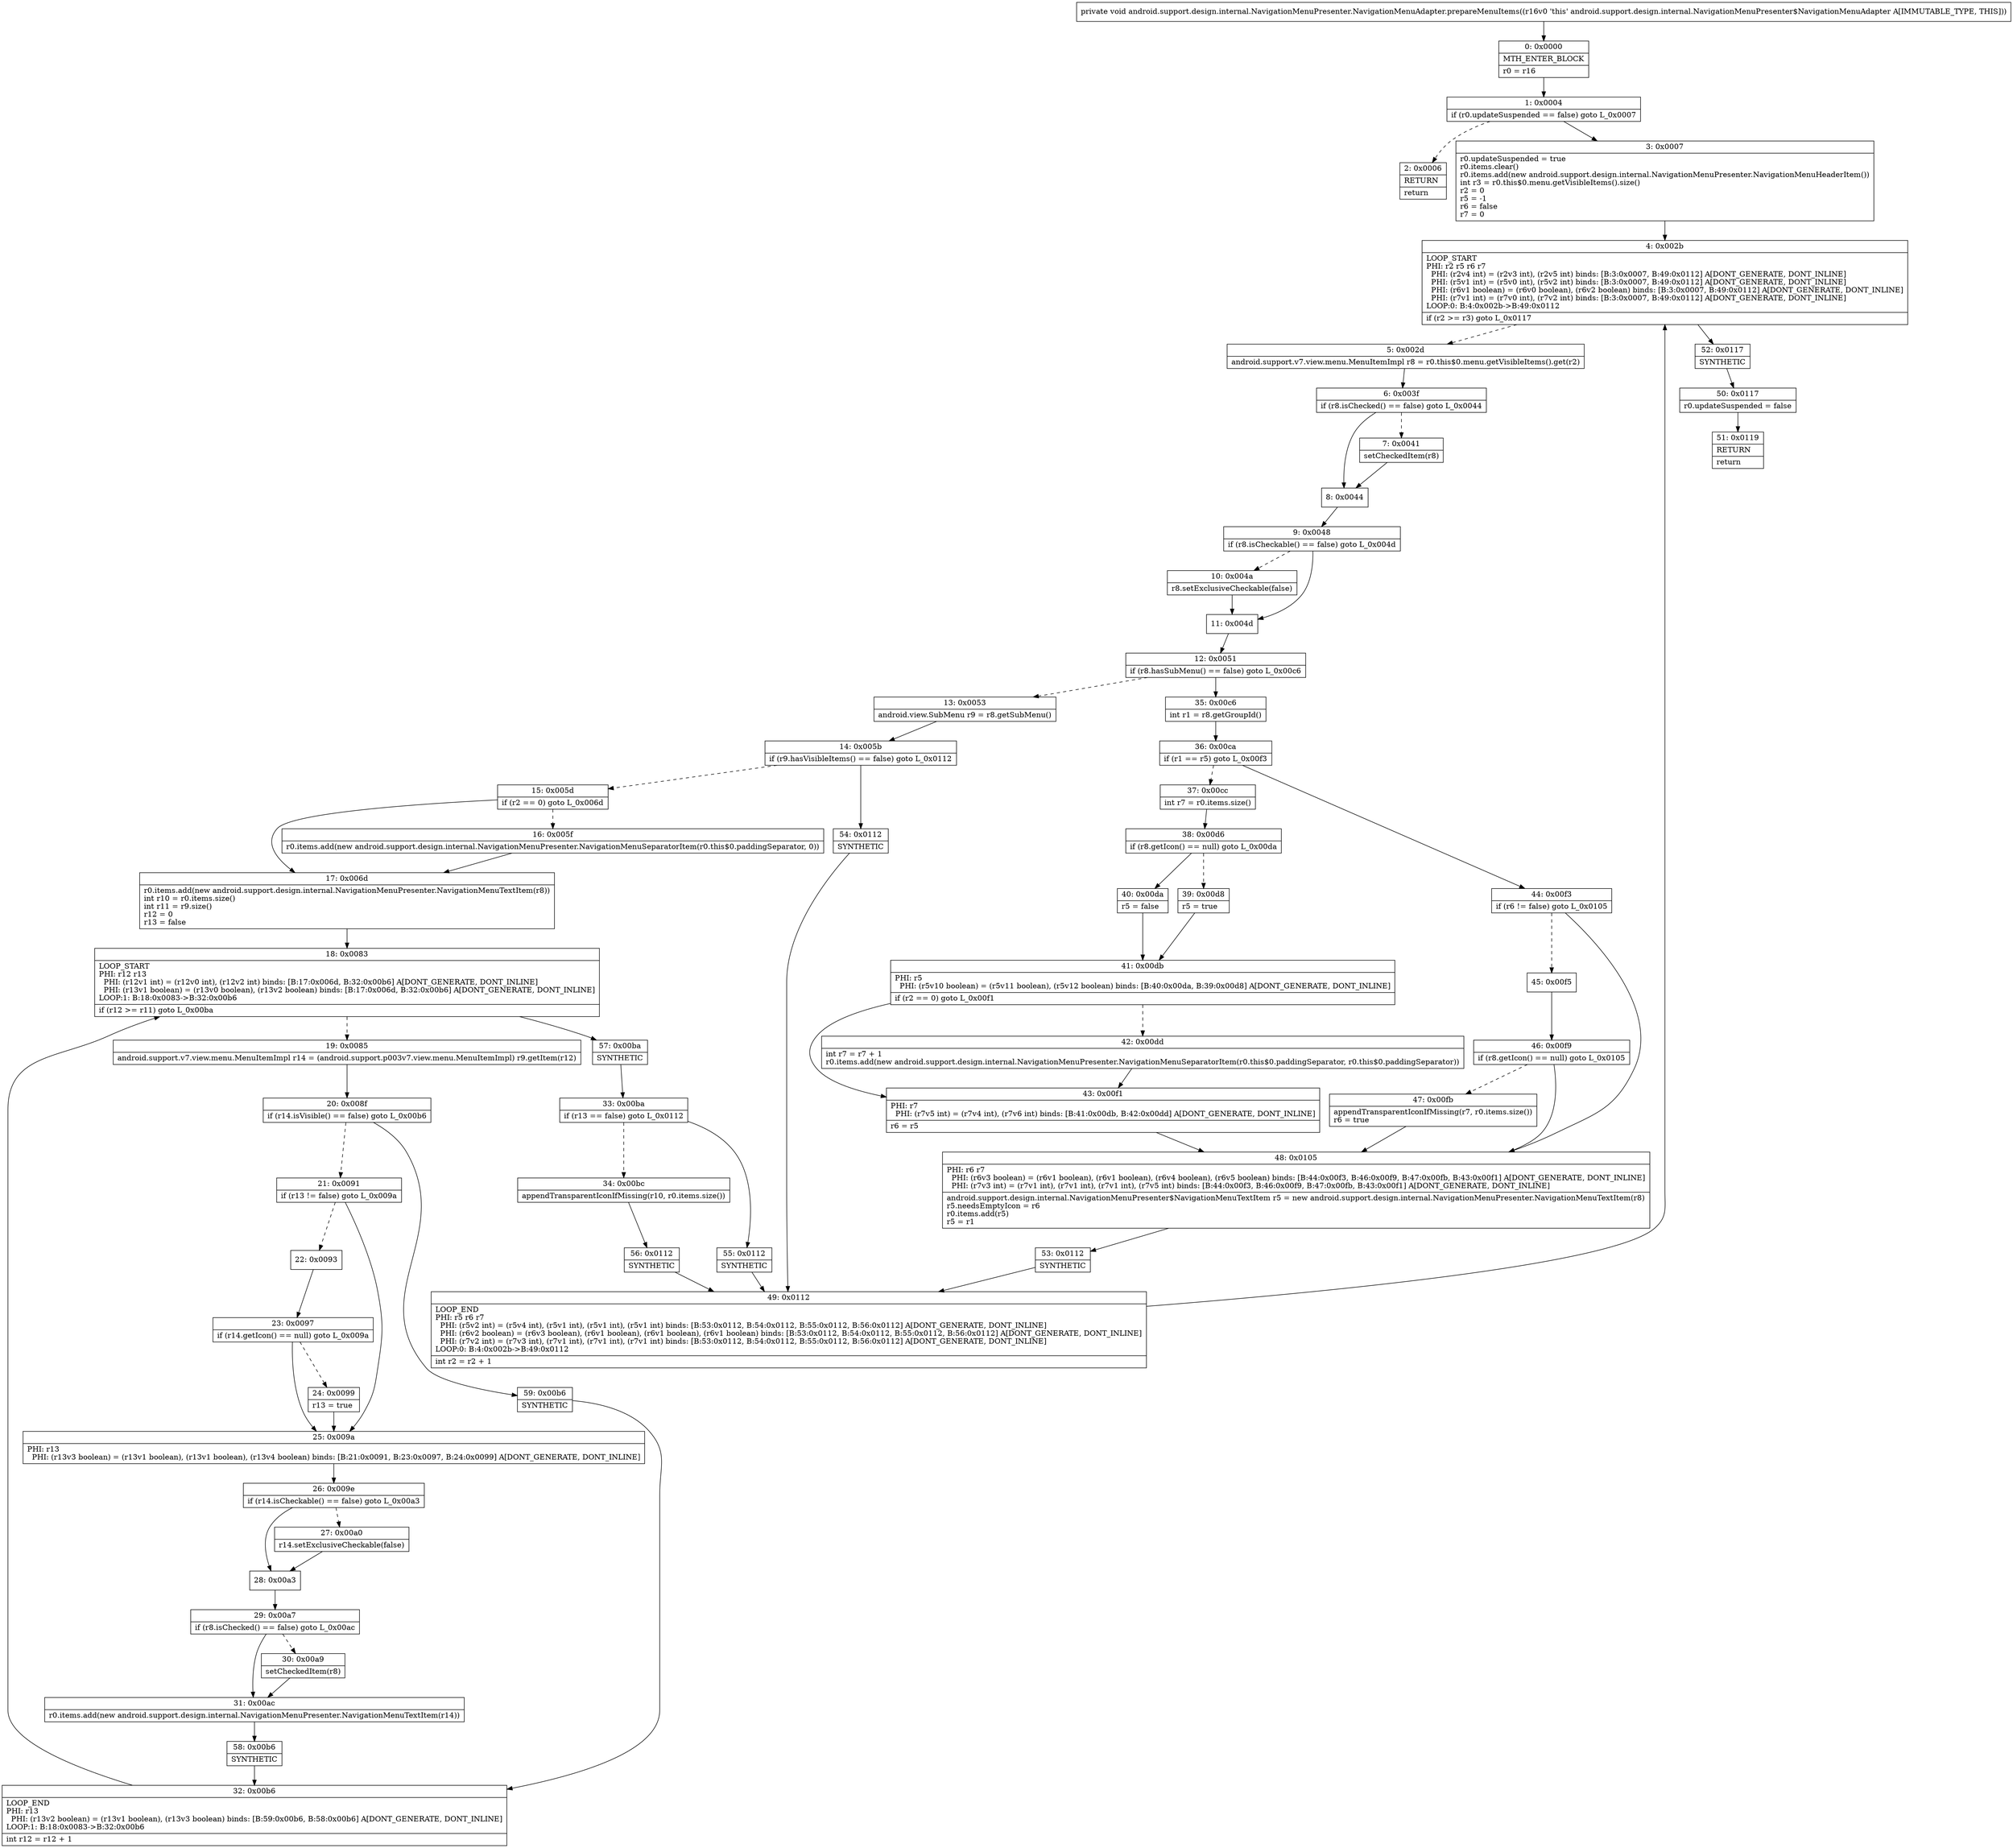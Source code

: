 digraph "CFG forandroid.support.design.internal.NavigationMenuPresenter.NavigationMenuAdapter.prepareMenuItems()V" {
Node_0 [shape=record,label="{0\:\ 0x0000|MTH_ENTER_BLOCK\l|r0 = r16\l}"];
Node_1 [shape=record,label="{1\:\ 0x0004|if (r0.updateSuspended == false) goto L_0x0007\l}"];
Node_2 [shape=record,label="{2\:\ 0x0006|RETURN\l|return\l}"];
Node_3 [shape=record,label="{3\:\ 0x0007|r0.updateSuspended = true\lr0.items.clear()\lr0.items.add(new android.support.design.internal.NavigationMenuPresenter.NavigationMenuHeaderItem())\lint r3 = r0.this$0.menu.getVisibleItems().size()\lr2 = 0\lr5 = \-1\lr6 = false\lr7 = 0\l}"];
Node_4 [shape=record,label="{4\:\ 0x002b|LOOP_START\lPHI: r2 r5 r6 r7 \l  PHI: (r2v4 int) = (r2v3 int), (r2v5 int) binds: [B:3:0x0007, B:49:0x0112] A[DONT_GENERATE, DONT_INLINE]\l  PHI: (r5v1 int) = (r5v0 int), (r5v2 int) binds: [B:3:0x0007, B:49:0x0112] A[DONT_GENERATE, DONT_INLINE]\l  PHI: (r6v1 boolean) = (r6v0 boolean), (r6v2 boolean) binds: [B:3:0x0007, B:49:0x0112] A[DONT_GENERATE, DONT_INLINE]\l  PHI: (r7v1 int) = (r7v0 int), (r7v2 int) binds: [B:3:0x0007, B:49:0x0112] A[DONT_GENERATE, DONT_INLINE]\lLOOP:0: B:4:0x002b\-\>B:49:0x0112\l|if (r2 \>= r3) goto L_0x0117\l}"];
Node_5 [shape=record,label="{5\:\ 0x002d|android.support.v7.view.menu.MenuItemImpl r8 = r0.this$0.menu.getVisibleItems().get(r2)\l}"];
Node_6 [shape=record,label="{6\:\ 0x003f|if (r8.isChecked() == false) goto L_0x0044\l}"];
Node_7 [shape=record,label="{7\:\ 0x0041|setCheckedItem(r8)\l}"];
Node_8 [shape=record,label="{8\:\ 0x0044}"];
Node_9 [shape=record,label="{9\:\ 0x0048|if (r8.isCheckable() == false) goto L_0x004d\l}"];
Node_10 [shape=record,label="{10\:\ 0x004a|r8.setExclusiveCheckable(false)\l}"];
Node_11 [shape=record,label="{11\:\ 0x004d}"];
Node_12 [shape=record,label="{12\:\ 0x0051|if (r8.hasSubMenu() == false) goto L_0x00c6\l}"];
Node_13 [shape=record,label="{13\:\ 0x0053|android.view.SubMenu r9 = r8.getSubMenu()\l}"];
Node_14 [shape=record,label="{14\:\ 0x005b|if (r9.hasVisibleItems() == false) goto L_0x0112\l}"];
Node_15 [shape=record,label="{15\:\ 0x005d|if (r2 == 0) goto L_0x006d\l}"];
Node_16 [shape=record,label="{16\:\ 0x005f|r0.items.add(new android.support.design.internal.NavigationMenuPresenter.NavigationMenuSeparatorItem(r0.this$0.paddingSeparator, 0))\l}"];
Node_17 [shape=record,label="{17\:\ 0x006d|r0.items.add(new android.support.design.internal.NavigationMenuPresenter.NavigationMenuTextItem(r8))\lint r10 = r0.items.size()\lint r11 = r9.size()\lr12 = 0\lr13 = false\l}"];
Node_18 [shape=record,label="{18\:\ 0x0083|LOOP_START\lPHI: r12 r13 \l  PHI: (r12v1 int) = (r12v0 int), (r12v2 int) binds: [B:17:0x006d, B:32:0x00b6] A[DONT_GENERATE, DONT_INLINE]\l  PHI: (r13v1 boolean) = (r13v0 boolean), (r13v2 boolean) binds: [B:17:0x006d, B:32:0x00b6] A[DONT_GENERATE, DONT_INLINE]\lLOOP:1: B:18:0x0083\-\>B:32:0x00b6\l|if (r12 \>= r11) goto L_0x00ba\l}"];
Node_19 [shape=record,label="{19\:\ 0x0085|android.support.v7.view.menu.MenuItemImpl r14 = (android.support.p003v7.view.menu.MenuItemImpl) r9.getItem(r12)\l}"];
Node_20 [shape=record,label="{20\:\ 0x008f|if (r14.isVisible() == false) goto L_0x00b6\l}"];
Node_21 [shape=record,label="{21\:\ 0x0091|if (r13 != false) goto L_0x009a\l}"];
Node_22 [shape=record,label="{22\:\ 0x0093}"];
Node_23 [shape=record,label="{23\:\ 0x0097|if (r14.getIcon() == null) goto L_0x009a\l}"];
Node_24 [shape=record,label="{24\:\ 0x0099|r13 = true\l}"];
Node_25 [shape=record,label="{25\:\ 0x009a|PHI: r13 \l  PHI: (r13v3 boolean) = (r13v1 boolean), (r13v1 boolean), (r13v4 boolean) binds: [B:21:0x0091, B:23:0x0097, B:24:0x0099] A[DONT_GENERATE, DONT_INLINE]\l}"];
Node_26 [shape=record,label="{26\:\ 0x009e|if (r14.isCheckable() == false) goto L_0x00a3\l}"];
Node_27 [shape=record,label="{27\:\ 0x00a0|r14.setExclusiveCheckable(false)\l}"];
Node_28 [shape=record,label="{28\:\ 0x00a3}"];
Node_29 [shape=record,label="{29\:\ 0x00a7|if (r8.isChecked() == false) goto L_0x00ac\l}"];
Node_30 [shape=record,label="{30\:\ 0x00a9|setCheckedItem(r8)\l}"];
Node_31 [shape=record,label="{31\:\ 0x00ac|r0.items.add(new android.support.design.internal.NavigationMenuPresenter.NavigationMenuTextItem(r14))\l}"];
Node_32 [shape=record,label="{32\:\ 0x00b6|LOOP_END\lPHI: r13 \l  PHI: (r13v2 boolean) = (r13v1 boolean), (r13v3 boolean) binds: [B:59:0x00b6, B:58:0x00b6] A[DONT_GENERATE, DONT_INLINE]\lLOOP:1: B:18:0x0083\-\>B:32:0x00b6\l|int r12 = r12 + 1\l}"];
Node_33 [shape=record,label="{33\:\ 0x00ba|if (r13 == false) goto L_0x0112\l}"];
Node_34 [shape=record,label="{34\:\ 0x00bc|appendTransparentIconIfMissing(r10, r0.items.size())\l}"];
Node_35 [shape=record,label="{35\:\ 0x00c6|int r1 = r8.getGroupId()\l}"];
Node_36 [shape=record,label="{36\:\ 0x00ca|if (r1 == r5) goto L_0x00f3\l}"];
Node_37 [shape=record,label="{37\:\ 0x00cc|int r7 = r0.items.size()\l}"];
Node_38 [shape=record,label="{38\:\ 0x00d6|if (r8.getIcon() == null) goto L_0x00da\l}"];
Node_39 [shape=record,label="{39\:\ 0x00d8|r5 = true\l}"];
Node_40 [shape=record,label="{40\:\ 0x00da|r5 = false\l}"];
Node_41 [shape=record,label="{41\:\ 0x00db|PHI: r5 \l  PHI: (r5v10 boolean) = (r5v11 boolean), (r5v12 boolean) binds: [B:40:0x00da, B:39:0x00d8] A[DONT_GENERATE, DONT_INLINE]\l|if (r2 == 0) goto L_0x00f1\l}"];
Node_42 [shape=record,label="{42\:\ 0x00dd|int r7 = r7 + 1\lr0.items.add(new android.support.design.internal.NavigationMenuPresenter.NavigationMenuSeparatorItem(r0.this$0.paddingSeparator, r0.this$0.paddingSeparator))\l}"];
Node_43 [shape=record,label="{43\:\ 0x00f1|PHI: r7 \l  PHI: (r7v5 int) = (r7v4 int), (r7v6 int) binds: [B:41:0x00db, B:42:0x00dd] A[DONT_GENERATE, DONT_INLINE]\l|r6 = r5\l}"];
Node_44 [shape=record,label="{44\:\ 0x00f3|if (r6 != false) goto L_0x0105\l}"];
Node_45 [shape=record,label="{45\:\ 0x00f5}"];
Node_46 [shape=record,label="{46\:\ 0x00f9|if (r8.getIcon() == null) goto L_0x0105\l}"];
Node_47 [shape=record,label="{47\:\ 0x00fb|appendTransparentIconIfMissing(r7, r0.items.size())\lr6 = true\l}"];
Node_48 [shape=record,label="{48\:\ 0x0105|PHI: r6 r7 \l  PHI: (r6v3 boolean) = (r6v1 boolean), (r6v1 boolean), (r6v4 boolean), (r6v5 boolean) binds: [B:44:0x00f3, B:46:0x00f9, B:47:0x00fb, B:43:0x00f1] A[DONT_GENERATE, DONT_INLINE]\l  PHI: (r7v3 int) = (r7v1 int), (r7v1 int), (r7v1 int), (r7v5 int) binds: [B:44:0x00f3, B:46:0x00f9, B:47:0x00fb, B:43:0x00f1] A[DONT_GENERATE, DONT_INLINE]\l|android.support.design.internal.NavigationMenuPresenter$NavigationMenuTextItem r5 = new android.support.design.internal.NavigationMenuPresenter.NavigationMenuTextItem(r8)\lr5.needsEmptyIcon = r6\lr0.items.add(r5)\lr5 = r1\l}"];
Node_49 [shape=record,label="{49\:\ 0x0112|LOOP_END\lPHI: r5 r6 r7 \l  PHI: (r5v2 int) = (r5v4 int), (r5v1 int), (r5v1 int), (r5v1 int) binds: [B:53:0x0112, B:54:0x0112, B:55:0x0112, B:56:0x0112] A[DONT_GENERATE, DONT_INLINE]\l  PHI: (r6v2 boolean) = (r6v3 boolean), (r6v1 boolean), (r6v1 boolean), (r6v1 boolean) binds: [B:53:0x0112, B:54:0x0112, B:55:0x0112, B:56:0x0112] A[DONT_GENERATE, DONT_INLINE]\l  PHI: (r7v2 int) = (r7v3 int), (r7v1 int), (r7v1 int), (r7v1 int) binds: [B:53:0x0112, B:54:0x0112, B:55:0x0112, B:56:0x0112] A[DONT_GENERATE, DONT_INLINE]\lLOOP:0: B:4:0x002b\-\>B:49:0x0112\l|int r2 = r2 + 1\l}"];
Node_50 [shape=record,label="{50\:\ 0x0117|r0.updateSuspended = false\l}"];
Node_51 [shape=record,label="{51\:\ 0x0119|RETURN\l|return\l}"];
Node_52 [shape=record,label="{52\:\ 0x0117|SYNTHETIC\l}"];
Node_53 [shape=record,label="{53\:\ 0x0112|SYNTHETIC\l}"];
Node_54 [shape=record,label="{54\:\ 0x0112|SYNTHETIC\l}"];
Node_55 [shape=record,label="{55\:\ 0x0112|SYNTHETIC\l}"];
Node_56 [shape=record,label="{56\:\ 0x0112|SYNTHETIC\l}"];
Node_57 [shape=record,label="{57\:\ 0x00ba|SYNTHETIC\l}"];
Node_58 [shape=record,label="{58\:\ 0x00b6|SYNTHETIC\l}"];
Node_59 [shape=record,label="{59\:\ 0x00b6|SYNTHETIC\l}"];
MethodNode[shape=record,label="{private void android.support.design.internal.NavigationMenuPresenter.NavigationMenuAdapter.prepareMenuItems((r16v0 'this' android.support.design.internal.NavigationMenuPresenter$NavigationMenuAdapter A[IMMUTABLE_TYPE, THIS])) }"];
MethodNode -> Node_0;
Node_0 -> Node_1;
Node_1 -> Node_2[style=dashed];
Node_1 -> Node_3;
Node_3 -> Node_4;
Node_4 -> Node_5[style=dashed];
Node_4 -> Node_52;
Node_5 -> Node_6;
Node_6 -> Node_7[style=dashed];
Node_6 -> Node_8;
Node_7 -> Node_8;
Node_8 -> Node_9;
Node_9 -> Node_10[style=dashed];
Node_9 -> Node_11;
Node_10 -> Node_11;
Node_11 -> Node_12;
Node_12 -> Node_13[style=dashed];
Node_12 -> Node_35;
Node_13 -> Node_14;
Node_14 -> Node_15[style=dashed];
Node_14 -> Node_54;
Node_15 -> Node_16[style=dashed];
Node_15 -> Node_17;
Node_16 -> Node_17;
Node_17 -> Node_18;
Node_18 -> Node_19[style=dashed];
Node_18 -> Node_57;
Node_19 -> Node_20;
Node_20 -> Node_21[style=dashed];
Node_20 -> Node_59;
Node_21 -> Node_22[style=dashed];
Node_21 -> Node_25;
Node_22 -> Node_23;
Node_23 -> Node_24[style=dashed];
Node_23 -> Node_25;
Node_24 -> Node_25;
Node_25 -> Node_26;
Node_26 -> Node_27[style=dashed];
Node_26 -> Node_28;
Node_27 -> Node_28;
Node_28 -> Node_29;
Node_29 -> Node_30[style=dashed];
Node_29 -> Node_31;
Node_30 -> Node_31;
Node_31 -> Node_58;
Node_32 -> Node_18;
Node_33 -> Node_34[style=dashed];
Node_33 -> Node_55;
Node_34 -> Node_56;
Node_35 -> Node_36;
Node_36 -> Node_37[style=dashed];
Node_36 -> Node_44;
Node_37 -> Node_38;
Node_38 -> Node_39[style=dashed];
Node_38 -> Node_40;
Node_39 -> Node_41;
Node_40 -> Node_41;
Node_41 -> Node_42[style=dashed];
Node_41 -> Node_43;
Node_42 -> Node_43;
Node_43 -> Node_48;
Node_44 -> Node_45[style=dashed];
Node_44 -> Node_48;
Node_45 -> Node_46;
Node_46 -> Node_47[style=dashed];
Node_46 -> Node_48;
Node_47 -> Node_48;
Node_48 -> Node_53;
Node_49 -> Node_4;
Node_50 -> Node_51;
Node_52 -> Node_50;
Node_53 -> Node_49;
Node_54 -> Node_49;
Node_55 -> Node_49;
Node_56 -> Node_49;
Node_57 -> Node_33;
Node_58 -> Node_32;
Node_59 -> Node_32;
}

